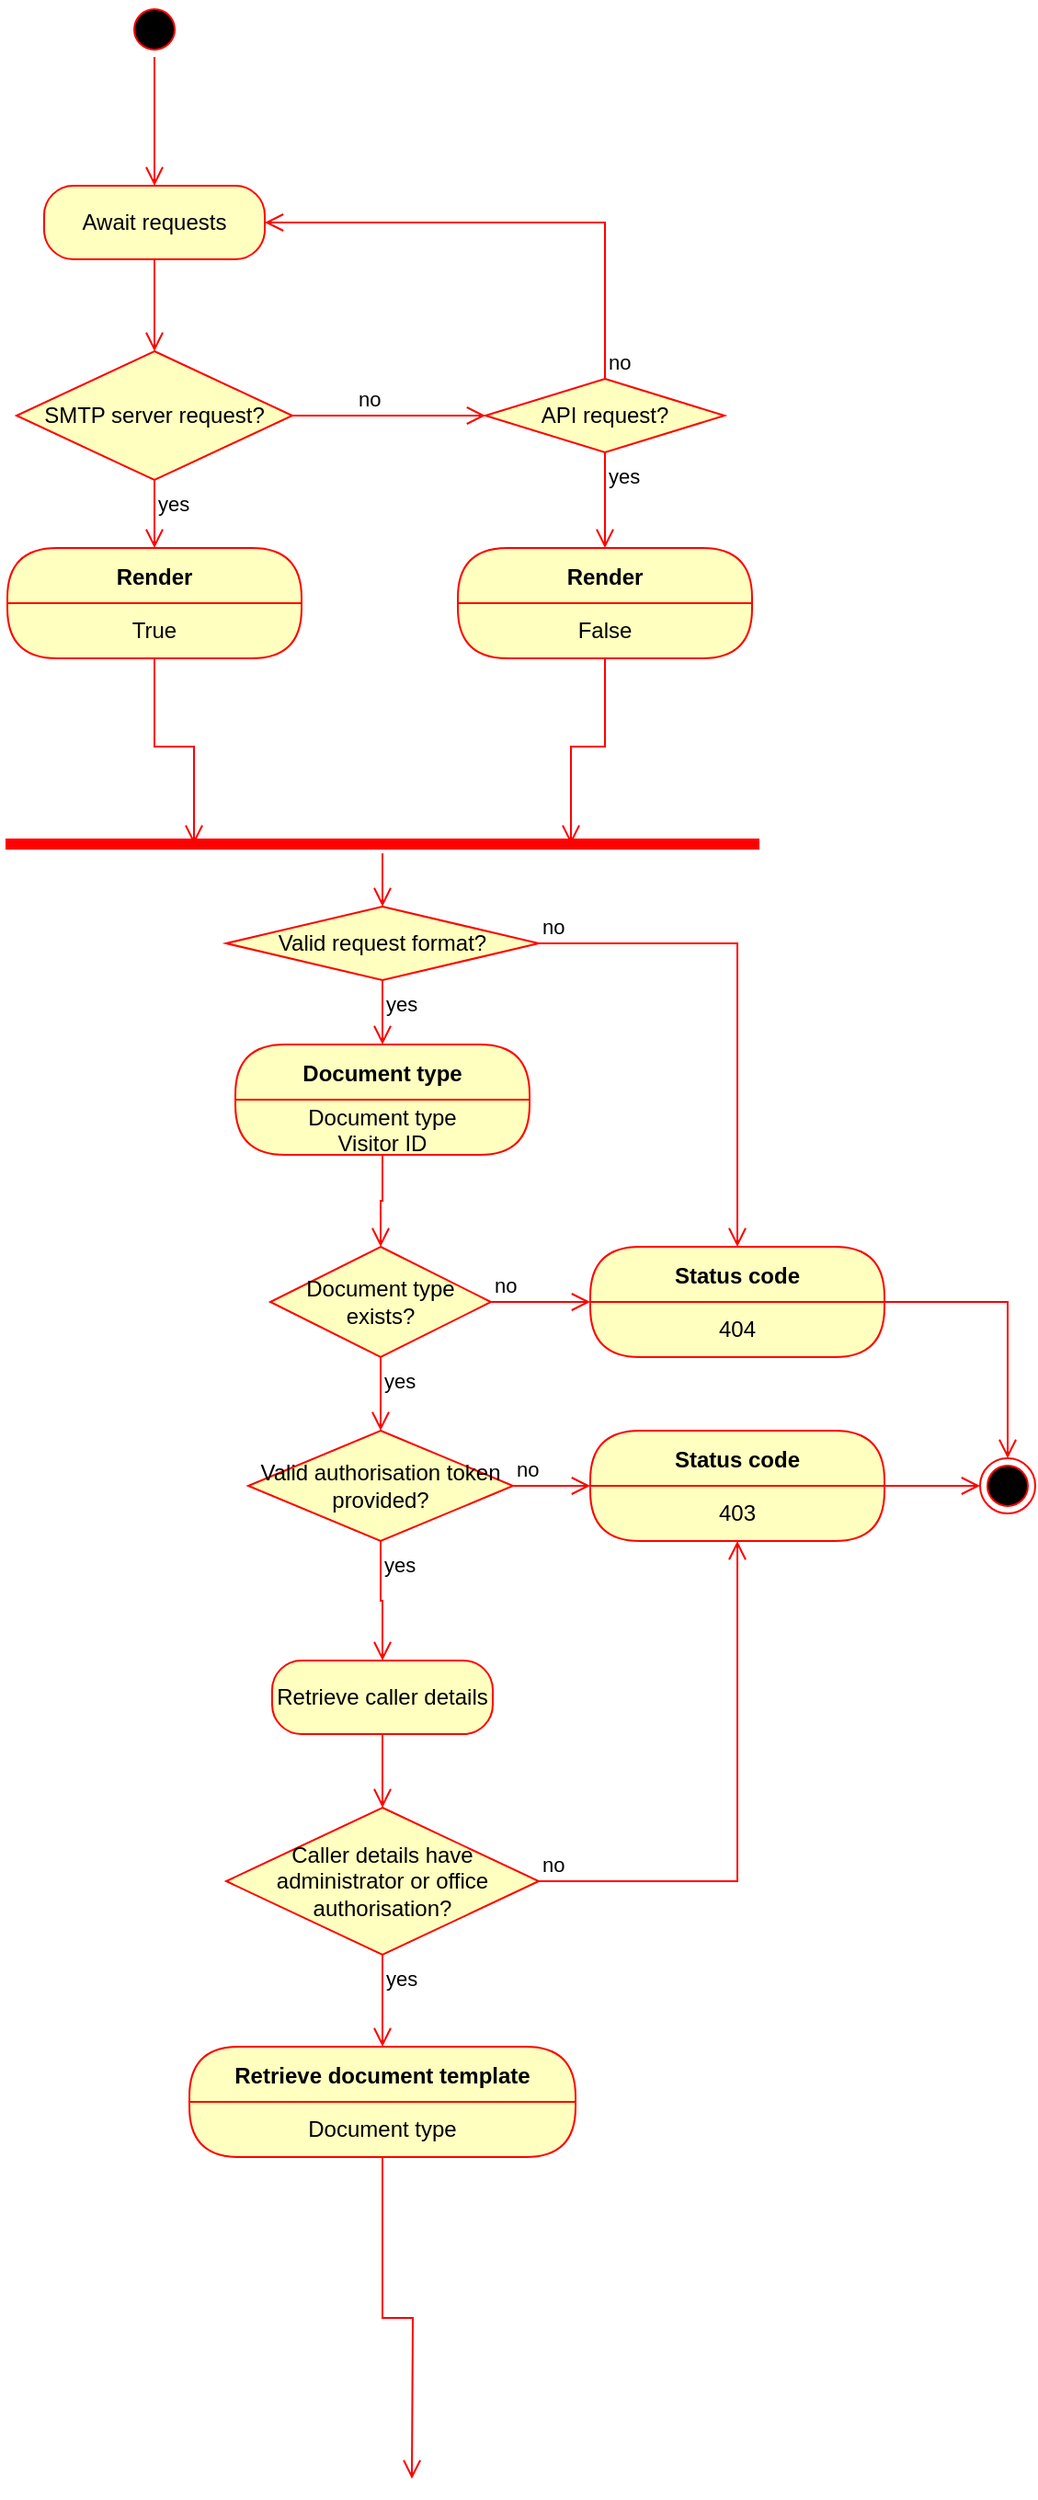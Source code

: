 <mxfile version="24.4.0" type="github">
  <diagram name="Page-1" id="58cdce13-f638-feb5-8d6f-7d28b1aa9fa0">
    <mxGraphModel dx="1105" dy="1517" grid="1" gridSize="10" guides="1" tooltips="1" connect="1" arrows="1" fold="1" page="1" pageScale="1" pageWidth="1100" pageHeight="850" background="none" math="0" shadow="0">
      <root>
        <mxCell id="0" />
        <mxCell id="1" parent="0" />
        <mxCell id="3ijustOirOH9VtK2G7QW-2" value="" style="ellipse;html=1;shape=startState;fillColor=#000000;strokeColor=#ff0000;" vertex="1" parent="1">
          <mxGeometry x="106" y="-72" width="30" height="30" as="geometry" />
        </mxCell>
        <mxCell id="3ijustOirOH9VtK2G7QW-3" value="" style="edgeStyle=orthogonalEdgeStyle;html=1;verticalAlign=bottom;endArrow=open;endSize=8;strokeColor=#ff0000;rounded=0;" edge="1" source="3ijustOirOH9VtK2G7QW-2" parent="1" target="3ijustOirOH9VtK2G7QW-7">
          <mxGeometry relative="1" as="geometry">
            <mxPoint x="131" y="18" as="targetPoint" />
          </mxGeometry>
        </mxCell>
        <mxCell id="3ijustOirOH9VtK2G7QW-4" value="SMTP server request?" style="rhombus;whiteSpace=wrap;html=1;fontColor=#000000;fillColor=#ffffc0;strokeColor=#ff0000;" vertex="1" parent="1">
          <mxGeometry x="46" y="118" width="150" height="70" as="geometry" />
        </mxCell>
        <mxCell id="3ijustOirOH9VtK2G7QW-5" value="no" style="edgeStyle=orthogonalEdgeStyle;html=1;align=left;verticalAlign=bottom;endArrow=open;endSize=8;strokeColor=#ff0000;rounded=0;entryX=0;entryY=0.5;entryDx=0;entryDy=0;exitX=1;exitY=0.5;exitDx=0;exitDy=0;" edge="1" source="3ijustOirOH9VtK2G7QW-4" parent="1" target="3ijustOirOH9VtK2G7QW-12">
          <mxGeometry x="-0.357" relative="1" as="geometry">
            <mxPoint x="296" y="258" as="targetPoint" />
            <mxPoint as="offset" />
          </mxGeometry>
        </mxCell>
        <mxCell id="3ijustOirOH9VtK2G7QW-6" value="yes" style="edgeStyle=orthogonalEdgeStyle;html=1;align=left;verticalAlign=top;endArrow=open;endSize=8;strokeColor=#ff0000;rounded=0;entryX=0.5;entryY=0;entryDx=0;entryDy=0;exitX=0.5;exitY=1;exitDx=0;exitDy=0;" edge="1" source="3ijustOirOH9VtK2G7QW-4" parent="1" target="3ijustOirOH9VtK2G7QW-17">
          <mxGeometry x="-1" relative="1" as="geometry">
            <mxPoint x="156" y="338" as="targetPoint" />
          </mxGeometry>
        </mxCell>
        <mxCell id="3ijustOirOH9VtK2G7QW-7" value="Await requests" style="rounded=1;whiteSpace=wrap;html=1;arcSize=40;fontColor=#000000;fillColor=#ffffc0;strokeColor=#ff0000;" vertex="1" parent="1">
          <mxGeometry x="61" y="28" width="120" height="40" as="geometry" />
        </mxCell>
        <mxCell id="3ijustOirOH9VtK2G7QW-8" value="" style="edgeStyle=orthogonalEdgeStyle;html=1;verticalAlign=bottom;endArrow=open;endSize=8;strokeColor=#ff0000;rounded=0;entryX=0.5;entryY=0;entryDx=0;entryDy=0;" edge="1" source="3ijustOirOH9VtK2G7QW-7" parent="1" target="3ijustOirOH9VtK2G7QW-4">
          <mxGeometry relative="1" as="geometry">
            <mxPoint x="406" y="208" as="targetPoint" />
          </mxGeometry>
        </mxCell>
        <mxCell id="3ijustOirOH9VtK2G7QW-9" value="Valid authorisation token provided?" style="rhombus;whiteSpace=wrap;html=1;fontColor=#000000;fillColor=#ffffc0;strokeColor=#ff0000;" vertex="1" parent="1">
          <mxGeometry x="172" y="705" width="144" height="60" as="geometry" />
        </mxCell>
        <mxCell id="3ijustOirOH9VtK2G7QW-10" value="no" style="edgeStyle=orthogonalEdgeStyle;html=1;align=left;verticalAlign=bottom;endArrow=open;endSize=8;strokeColor=#ff0000;rounded=0;entryX=0;entryY=0.5;entryDx=0;entryDy=0;" edge="1" source="3ijustOirOH9VtK2G7QW-9" parent="1" target="3ijustOirOH9VtK2G7QW-31">
          <mxGeometry x="-1" relative="1" as="geometry">
            <mxPoint x="340" y="630" as="targetPoint" />
          </mxGeometry>
        </mxCell>
        <mxCell id="3ijustOirOH9VtK2G7QW-11" value="yes" style="edgeStyle=orthogonalEdgeStyle;html=1;align=left;verticalAlign=top;endArrow=open;endSize=8;strokeColor=#ff0000;rounded=0;entryX=0.5;entryY=0;entryDx=0;entryDy=0;" edge="1" source="3ijustOirOH9VtK2G7QW-9" parent="1" target="3ijustOirOH9VtK2G7QW-43">
          <mxGeometry x="-1" relative="1" as="geometry">
            <mxPoint x="244" y="838" as="targetPoint" />
          </mxGeometry>
        </mxCell>
        <mxCell id="3ijustOirOH9VtK2G7QW-12" value="API request?" style="rhombus;whiteSpace=wrap;html=1;fontColor=#000000;fillColor=#ffffc0;strokeColor=#ff0000;" vertex="1" parent="1">
          <mxGeometry x="301" y="133" width="130" height="40" as="geometry" />
        </mxCell>
        <mxCell id="3ijustOirOH9VtK2G7QW-13" value="no" style="edgeStyle=orthogonalEdgeStyle;html=1;align=left;verticalAlign=bottom;endArrow=open;endSize=8;strokeColor=#ff0000;rounded=0;entryX=1;entryY=0.5;entryDx=0;entryDy=0;exitX=0.5;exitY=0;exitDx=0;exitDy=0;" edge="1" source="3ijustOirOH9VtK2G7QW-12" parent="1" target="3ijustOirOH9VtK2G7QW-7">
          <mxGeometry x="-1" relative="1" as="geometry">
            <mxPoint x="531" y="153" as="targetPoint" />
          </mxGeometry>
        </mxCell>
        <mxCell id="3ijustOirOH9VtK2G7QW-14" value="yes" style="edgeStyle=orthogonalEdgeStyle;html=1;align=left;verticalAlign=top;endArrow=open;endSize=8;strokeColor=#ff0000;rounded=0;" edge="1" source="3ijustOirOH9VtK2G7QW-12" parent="1" target="3ijustOirOH9VtK2G7QW-20">
          <mxGeometry x="-1" relative="1" as="geometry">
            <mxPoint x="391" y="233" as="targetPoint" />
          </mxGeometry>
        </mxCell>
        <mxCell id="3ijustOirOH9VtK2G7QW-17" value="Render" style="swimlane;fontStyle=1;align=center;verticalAlign=middle;childLayout=stackLayout;horizontal=1;startSize=30;horizontalStack=0;resizeParent=0;resizeLast=1;container=0;fontColor=#000000;collapsible=0;rounded=1;arcSize=30;strokeColor=#ff0000;fillColor=#ffffc0;swimlaneFillColor=#ffffc0;dropTarget=0;" vertex="1" parent="1">
          <mxGeometry x="41" y="225" width="160" height="60" as="geometry" />
        </mxCell>
        <mxCell id="3ijustOirOH9VtK2G7QW-18" value="True" style="text;html=1;strokeColor=none;fillColor=none;align=center;verticalAlign=middle;spacingLeft=4;spacingRight=4;whiteSpace=wrap;overflow=hidden;rotatable=0;fontColor=#000000;" vertex="1" parent="3ijustOirOH9VtK2G7QW-17">
          <mxGeometry y="30" width="160" height="30" as="geometry" />
        </mxCell>
        <mxCell id="3ijustOirOH9VtK2G7QW-19" value="" style="edgeStyle=orthogonalEdgeStyle;html=1;verticalAlign=bottom;endArrow=open;endSize=8;strokeColor=#ff0000;rounded=0;entryX=0.25;entryY=0.5;entryDx=0;entryDy=0;entryPerimeter=0;" edge="1" source="3ijustOirOH9VtK2G7QW-17" parent="1" target="3ijustOirOH9VtK2G7QW-23">
          <mxGeometry relative="1" as="geometry">
            <mxPoint x="121" y="345" as="targetPoint" />
          </mxGeometry>
        </mxCell>
        <mxCell id="3ijustOirOH9VtK2G7QW-20" value="Render" style="swimlane;fontStyle=1;align=center;verticalAlign=middle;childLayout=stackLayout;horizontal=1;startSize=30;horizontalStack=0;resizeParent=0;resizeLast=1;container=0;fontColor=#000000;collapsible=0;rounded=1;arcSize=30;strokeColor=#ff0000;fillColor=#ffffc0;swimlaneFillColor=#ffffc0;dropTarget=0;" vertex="1" parent="1">
          <mxGeometry x="286" y="225" width="160" height="60" as="geometry" />
        </mxCell>
        <mxCell id="3ijustOirOH9VtK2G7QW-21" value="False" style="text;html=1;strokeColor=none;fillColor=none;align=center;verticalAlign=middle;spacingLeft=4;spacingRight=4;whiteSpace=wrap;overflow=hidden;rotatable=0;fontColor=#000000;" vertex="1" parent="3ijustOirOH9VtK2G7QW-20">
          <mxGeometry y="30" width="160" height="30" as="geometry" />
        </mxCell>
        <mxCell id="3ijustOirOH9VtK2G7QW-22" value="" style="edgeStyle=orthogonalEdgeStyle;html=1;verticalAlign=bottom;endArrow=open;endSize=8;strokeColor=#ff0000;rounded=0;entryX=0.75;entryY=0.5;entryDx=0;entryDy=0;entryPerimeter=0;" edge="1" source="3ijustOirOH9VtK2G7QW-20" parent="1" target="3ijustOirOH9VtK2G7QW-23">
          <mxGeometry relative="1" as="geometry">
            <mxPoint x="366" y="345" as="targetPoint" />
          </mxGeometry>
        </mxCell>
        <mxCell id="3ijustOirOH9VtK2G7QW-23" value="" style="shape=line;html=1;strokeWidth=6;strokeColor=#ff0000;" vertex="1" parent="1">
          <mxGeometry x="40" y="381" width="410" height="10" as="geometry" />
        </mxCell>
        <mxCell id="3ijustOirOH9VtK2G7QW-24" value="" style="edgeStyle=orthogonalEdgeStyle;html=1;verticalAlign=bottom;endArrow=open;endSize=8;strokeColor=#ff0000;rounded=0;entryX=0.5;entryY=0;entryDx=0;entryDy=0;" edge="1" source="3ijustOirOH9VtK2G7QW-23" parent="1" target="3ijustOirOH9VtK2G7QW-45">
          <mxGeometry relative="1" as="geometry">
            <mxPoint x="250" y="542" as="targetPoint" />
          </mxGeometry>
        </mxCell>
        <mxCell id="3ijustOirOH9VtK2G7QW-25" value="403" style="ellipse;html=1;shape=endState;fillColor=#000000;strokeColor=#ff0000;" vertex="1" parent="1">
          <mxGeometry x="570" y="720" width="30" height="30" as="geometry" />
        </mxCell>
        <mxCell id="3ijustOirOH9VtK2G7QW-31" value="Status code" style="swimlane;fontStyle=1;align=center;verticalAlign=middle;childLayout=stackLayout;horizontal=1;startSize=30;horizontalStack=0;resizeParent=0;resizeLast=1;container=0;fontColor=#000000;collapsible=0;rounded=1;arcSize=30;strokeColor=#ff0000;fillColor=#ffffc0;swimlaneFillColor=#ffffc0;dropTarget=0;" vertex="1" parent="1">
          <mxGeometry x="358" y="705" width="160" height="60" as="geometry" />
        </mxCell>
        <mxCell id="3ijustOirOH9VtK2G7QW-32" value="403" style="text;html=1;strokeColor=none;fillColor=none;align=center;verticalAlign=middle;spacingLeft=4;spacingRight=4;whiteSpace=wrap;overflow=hidden;rotatable=0;fontColor=#000000;" vertex="1" parent="3ijustOirOH9VtK2G7QW-31">
          <mxGeometry y="30" width="160" height="30" as="geometry" />
        </mxCell>
        <mxCell id="3ijustOirOH9VtK2G7QW-33" value="" style="edgeStyle=orthogonalEdgeStyle;html=1;verticalAlign=bottom;endArrow=open;endSize=8;strokeColor=#ff0000;rounded=0;entryX=0;entryY=0.5;entryDx=0;entryDy=0;" edge="1" source="3ijustOirOH9VtK2G7QW-31" parent="1" target="3ijustOirOH9VtK2G7QW-25">
          <mxGeometry relative="1" as="geometry">
            <mxPoint x="410" y="720" as="targetPoint" />
          </mxGeometry>
        </mxCell>
        <mxCell id="3ijustOirOH9VtK2G7QW-34" value="Document type" style="swimlane;fontStyle=1;align=center;verticalAlign=middle;childLayout=stackLayout;horizontal=1;startSize=30;horizontalStack=0;resizeParent=0;resizeLast=1;container=0;fontColor=#000000;collapsible=0;rounded=1;arcSize=30;strokeColor=#ff0000;fillColor=#ffffc0;swimlaneFillColor=#ffffc0;dropTarget=0;" vertex="1" parent="1">
          <mxGeometry x="165" y="495" width="160" height="60" as="geometry" />
        </mxCell>
        <mxCell id="3ijustOirOH9VtK2G7QW-35" value="&lt;div&gt;Document type&lt;/div&gt;&lt;div&gt;Visitor ID&lt;br&gt;&lt;/div&gt;" style="text;html=1;strokeColor=none;fillColor=none;align=center;verticalAlign=middle;spacingLeft=4;spacingRight=4;whiteSpace=wrap;overflow=hidden;rotatable=0;fontColor=#000000;" vertex="1" parent="3ijustOirOH9VtK2G7QW-34">
          <mxGeometry y="30" width="160" height="30" as="geometry" />
        </mxCell>
        <mxCell id="3ijustOirOH9VtK2G7QW-36" value="" style="edgeStyle=orthogonalEdgeStyle;html=1;verticalAlign=bottom;endArrow=open;endSize=8;strokeColor=#ff0000;rounded=0;entryX=0.5;entryY=0;entryDx=0;entryDy=0;" edge="1" source="3ijustOirOH9VtK2G7QW-34" parent="1" target="3ijustOirOH9VtK2G7QW-37">
          <mxGeometry relative="1" as="geometry">
            <mxPoint x="380" y="605" as="targetPoint" />
          </mxGeometry>
        </mxCell>
        <mxCell id="3ijustOirOH9VtK2G7QW-37" value="Document type exists?" style="rhombus;whiteSpace=wrap;html=1;fontColor=#000000;fillColor=#ffffc0;strokeColor=#ff0000;" vertex="1" parent="1">
          <mxGeometry x="184" y="605" width="120" height="60" as="geometry" />
        </mxCell>
        <mxCell id="3ijustOirOH9VtK2G7QW-38" value="no" style="edgeStyle=orthogonalEdgeStyle;html=1;align=left;verticalAlign=bottom;endArrow=open;endSize=8;strokeColor=#ff0000;rounded=0;entryX=0;entryY=0.5;entryDx=0;entryDy=0;" edge="1" source="3ijustOirOH9VtK2G7QW-37" parent="1" target="3ijustOirOH9VtK2G7QW-40">
          <mxGeometry x="-1" relative="1" as="geometry">
            <mxPoint x="460" y="495" as="targetPoint" />
          </mxGeometry>
        </mxCell>
        <mxCell id="3ijustOirOH9VtK2G7QW-39" value="yes" style="edgeStyle=orthogonalEdgeStyle;html=1;align=left;verticalAlign=top;endArrow=open;endSize=8;strokeColor=#ff0000;rounded=0;entryX=0.5;entryY=0;entryDx=0;entryDy=0;" edge="1" source="3ijustOirOH9VtK2G7QW-37" parent="1" target="3ijustOirOH9VtK2G7QW-9">
          <mxGeometry x="-1" relative="1" as="geometry">
            <mxPoint x="550" y="585" as="targetPoint" />
          </mxGeometry>
        </mxCell>
        <mxCell id="3ijustOirOH9VtK2G7QW-40" value="Status code" style="swimlane;fontStyle=1;align=center;verticalAlign=middle;childLayout=stackLayout;horizontal=1;startSize=30;horizontalStack=0;resizeParent=0;resizeLast=1;container=0;fontColor=#000000;collapsible=0;rounded=1;arcSize=30;strokeColor=#ff0000;fillColor=#ffffc0;swimlaneFillColor=#ffffc0;dropTarget=0;" vertex="1" parent="1">
          <mxGeometry x="358" y="605" width="160" height="60" as="geometry" />
        </mxCell>
        <mxCell id="3ijustOirOH9VtK2G7QW-41" value="404" style="text;html=1;strokeColor=none;fillColor=none;align=center;verticalAlign=middle;spacingLeft=4;spacingRight=4;whiteSpace=wrap;overflow=hidden;rotatable=0;fontColor=#000000;" vertex="1" parent="3ijustOirOH9VtK2G7QW-40">
          <mxGeometry y="30" width="160" height="30" as="geometry" />
        </mxCell>
        <mxCell id="3ijustOirOH9VtK2G7QW-42" value="" style="edgeStyle=orthogonalEdgeStyle;html=1;verticalAlign=bottom;endArrow=open;endSize=8;strokeColor=#ff0000;rounded=0;entryX=0.5;entryY=0;entryDx=0;entryDy=0;" edge="1" source="3ijustOirOH9VtK2G7QW-40" parent="1" target="3ijustOirOH9VtK2G7QW-25">
          <mxGeometry relative="1" as="geometry">
            <mxPoint x="730" y="485" as="targetPoint" />
          </mxGeometry>
        </mxCell>
        <mxCell id="3ijustOirOH9VtK2G7QW-43" value="Retrieve caller details" style="rounded=1;whiteSpace=wrap;html=1;arcSize=40;fontColor=#000000;fillColor=#ffffc0;strokeColor=#ff0000;" vertex="1" parent="1">
          <mxGeometry x="185" y="830" width="120" height="40" as="geometry" />
        </mxCell>
        <mxCell id="3ijustOirOH9VtK2G7QW-44" value="" style="edgeStyle=orthogonalEdgeStyle;html=1;verticalAlign=bottom;endArrow=open;endSize=8;strokeColor=#ff0000;rounded=0;" edge="1" source="3ijustOirOH9VtK2G7QW-43" parent="1" target="3ijustOirOH9VtK2G7QW-48">
          <mxGeometry relative="1" as="geometry">
            <mxPoint x="256" y="950" as="targetPoint" />
          </mxGeometry>
        </mxCell>
        <mxCell id="3ijustOirOH9VtK2G7QW-45" value="Valid request format?" style="rhombus;whiteSpace=wrap;html=1;fontColor=#000000;fillColor=#ffffc0;strokeColor=#ff0000;" vertex="1" parent="1">
          <mxGeometry x="160" y="420" width="170" height="40" as="geometry" />
        </mxCell>
        <mxCell id="3ijustOirOH9VtK2G7QW-46" value="no" style="edgeStyle=orthogonalEdgeStyle;html=1;align=left;verticalAlign=bottom;endArrow=open;endSize=8;strokeColor=#ff0000;rounded=0;" edge="1" source="3ijustOirOH9VtK2G7QW-45" parent="1" target="3ijustOirOH9VtK2G7QW-40">
          <mxGeometry x="-1" relative="1" as="geometry">
            <mxPoint x="740" y="440" as="targetPoint" />
          </mxGeometry>
        </mxCell>
        <mxCell id="3ijustOirOH9VtK2G7QW-47" value="yes" style="edgeStyle=orthogonalEdgeStyle;html=1;align=left;verticalAlign=top;endArrow=open;endSize=8;strokeColor=#ff0000;rounded=0;entryX=0.5;entryY=0;entryDx=0;entryDy=0;" edge="1" source="3ijustOirOH9VtK2G7QW-45" parent="1" target="3ijustOirOH9VtK2G7QW-34">
          <mxGeometry x="-1" relative="1" as="geometry">
            <mxPoint x="600" y="520" as="targetPoint" />
          </mxGeometry>
        </mxCell>
        <mxCell id="3ijustOirOH9VtK2G7QW-48" value="Caller details have administrator or office authorisation?" style="rhombus;whiteSpace=wrap;html=1;fontColor=#000000;fillColor=#ffffc0;strokeColor=#ff0000;" vertex="1" parent="1">
          <mxGeometry x="160" y="910" width="170" height="80" as="geometry" />
        </mxCell>
        <mxCell id="3ijustOirOH9VtK2G7QW-49" value="no" style="edgeStyle=orthogonalEdgeStyle;html=1;align=left;verticalAlign=bottom;endArrow=open;endSize=8;strokeColor=#ff0000;rounded=0;entryX=0.5;entryY=1;entryDx=0;entryDy=0;" edge="1" source="3ijustOirOH9VtK2G7QW-48" parent="1" target="3ijustOirOH9VtK2G7QW-32">
          <mxGeometry x="-1" relative="1" as="geometry">
            <mxPoint x="370" y="1020" as="targetPoint" />
          </mxGeometry>
        </mxCell>
        <mxCell id="3ijustOirOH9VtK2G7QW-50" value="yes" style="edgeStyle=orthogonalEdgeStyle;html=1;align=left;verticalAlign=top;endArrow=open;endSize=8;strokeColor=#ff0000;rounded=0;entryX=0.5;entryY=0;entryDx=0;entryDy=0;" edge="1" source="3ijustOirOH9VtK2G7QW-48" parent="1" target="3ijustOirOH9VtK2G7QW-51">
          <mxGeometry x="-1" relative="1" as="geometry">
            <mxPoint x="230" y="1100" as="targetPoint" />
          </mxGeometry>
        </mxCell>
        <mxCell id="3ijustOirOH9VtK2G7QW-51" value="Retrieve document template" style="swimlane;fontStyle=1;align=center;verticalAlign=middle;childLayout=stackLayout;horizontal=1;startSize=30;horizontalStack=0;resizeParent=0;resizeLast=1;container=0;fontColor=#000000;collapsible=0;rounded=1;arcSize=30;strokeColor=#ff0000;fillColor=#ffffc0;swimlaneFillColor=#ffffc0;dropTarget=0;" vertex="1" parent="1">
          <mxGeometry x="140" y="1040" width="210" height="60" as="geometry" />
        </mxCell>
        <mxCell id="3ijustOirOH9VtK2G7QW-52" value="Document type" style="text;html=1;strokeColor=none;fillColor=none;align=center;verticalAlign=middle;spacingLeft=4;spacingRight=4;whiteSpace=wrap;overflow=hidden;rotatable=0;fontColor=#000000;" vertex="1" parent="3ijustOirOH9VtK2G7QW-51">
          <mxGeometry y="30" width="210" height="30" as="geometry" />
        </mxCell>
        <mxCell id="3ijustOirOH9VtK2G7QW-53" value="" style="edgeStyle=orthogonalEdgeStyle;html=1;verticalAlign=bottom;endArrow=open;endSize=8;strokeColor=#ff0000;rounded=0;" edge="1" source="3ijustOirOH9VtK2G7QW-51" parent="1">
          <mxGeometry relative="1" as="geometry">
            <mxPoint x="261" y="1275" as="targetPoint" />
          </mxGeometry>
        </mxCell>
      </root>
    </mxGraphModel>
  </diagram>
</mxfile>

